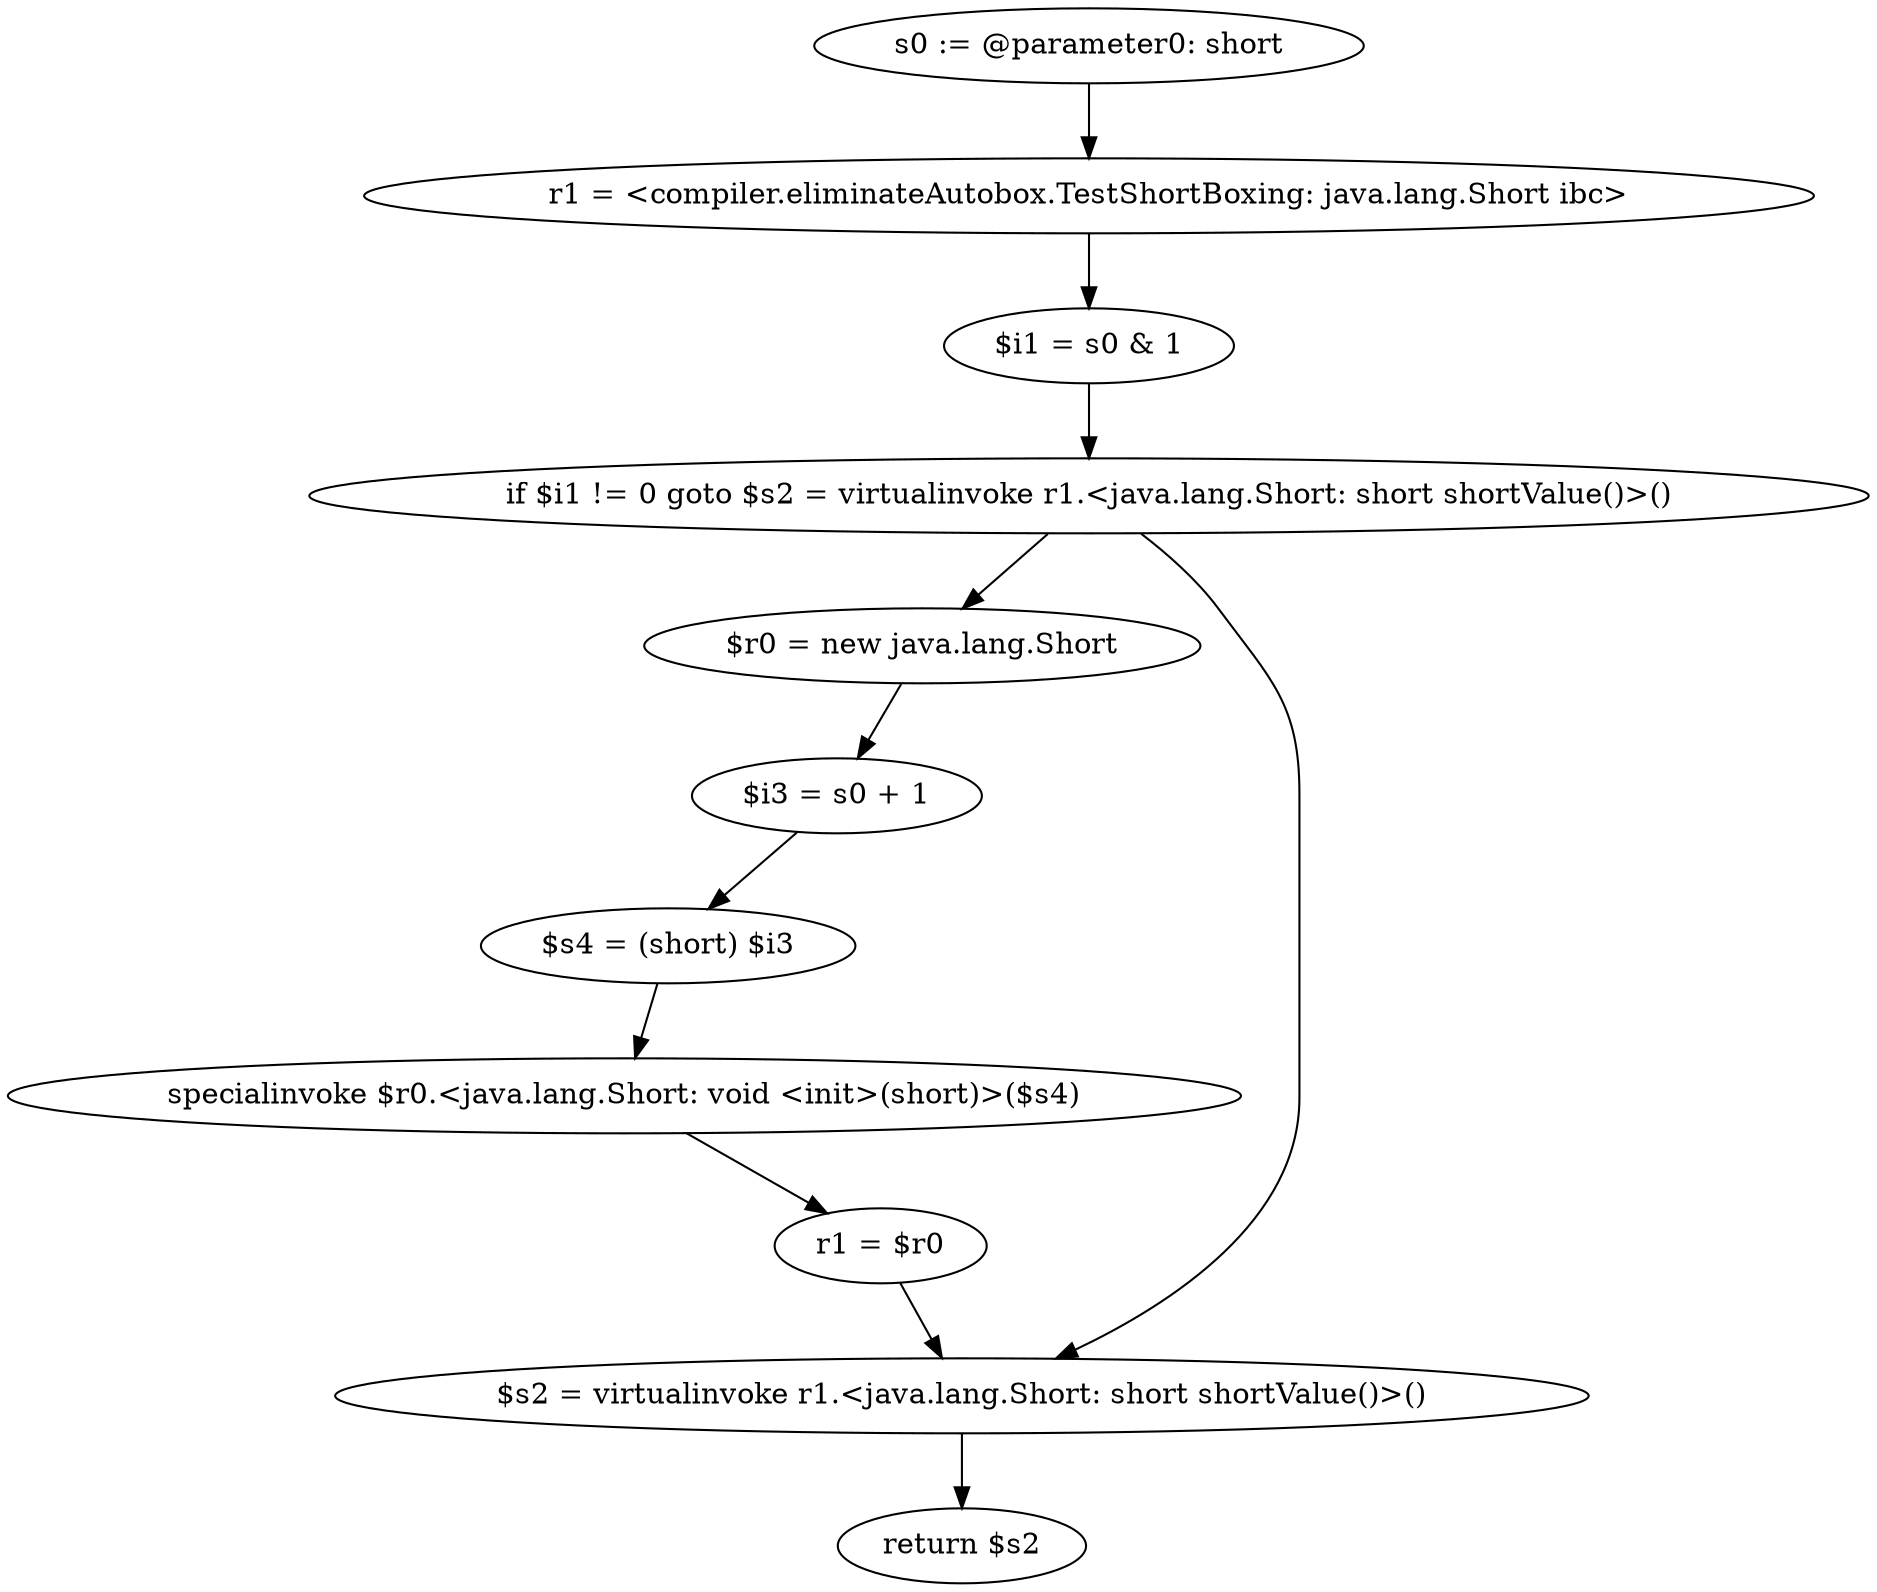 digraph "unitGraph" {
    "s0 := @parameter0: short"
    "r1 = <compiler.eliminateAutobox.TestShortBoxing: java.lang.Short ibc>"
    "$i1 = s0 & 1"
    "if $i1 != 0 goto $s2 = virtualinvoke r1.<java.lang.Short: short shortValue()>()"
    "$r0 = new java.lang.Short"
    "$i3 = s0 + 1"
    "$s4 = (short) $i3"
    "specialinvoke $r0.<java.lang.Short: void <init>(short)>($s4)"
    "r1 = $r0"
    "$s2 = virtualinvoke r1.<java.lang.Short: short shortValue()>()"
    "return $s2"
    "s0 := @parameter0: short"->"r1 = <compiler.eliminateAutobox.TestShortBoxing: java.lang.Short ibc>";
    "r1 = <compiler.eliminateAutobox.TestShortBoxing: java.lang.Short ibc>"->"$i1 = s0 & 1";
    "$i1 = s0 & 1"->"if $i1 != 0 goto $s2 = virtualinvoke r1.<java.lang.Short: short shortValue()>()";
    "if $i1 != 0 goto $s2 = virtualinvoke r1.<java.lang.Short: short shortValue()>()"->"$r0 = new java.lang.Short";
    "if $i1 != 0 goto $s2 = virtualinvoke r1.<java.lang.Short: short shortValue()>()"->"$s2 = virtualinvoke r1.<java.lang.Short: short shortValue()>()";
    "$r0 = new java.lang.Short"->"$i3 = s0 + 1";
    "$i3 = s0 + 1"->"$s4 = (short) $i3";
    "$s4 = (short) $i3"->"specialinvoke $r0.<java.lang.Short: void <init>(short)>($s4)";
    "specialinvoke $r0.<java.lang.Short: void <init>(short)>($s4)"->"r1 = $r0";
    "r1 = $r0"->"$s2 = virtualinvoke r1.<java.lang.Short: short shortValue()>()";
    "$s2 = virtualinvoke r1.<java.lang.Short: short shortValue()>()"->"return $s2";
}
